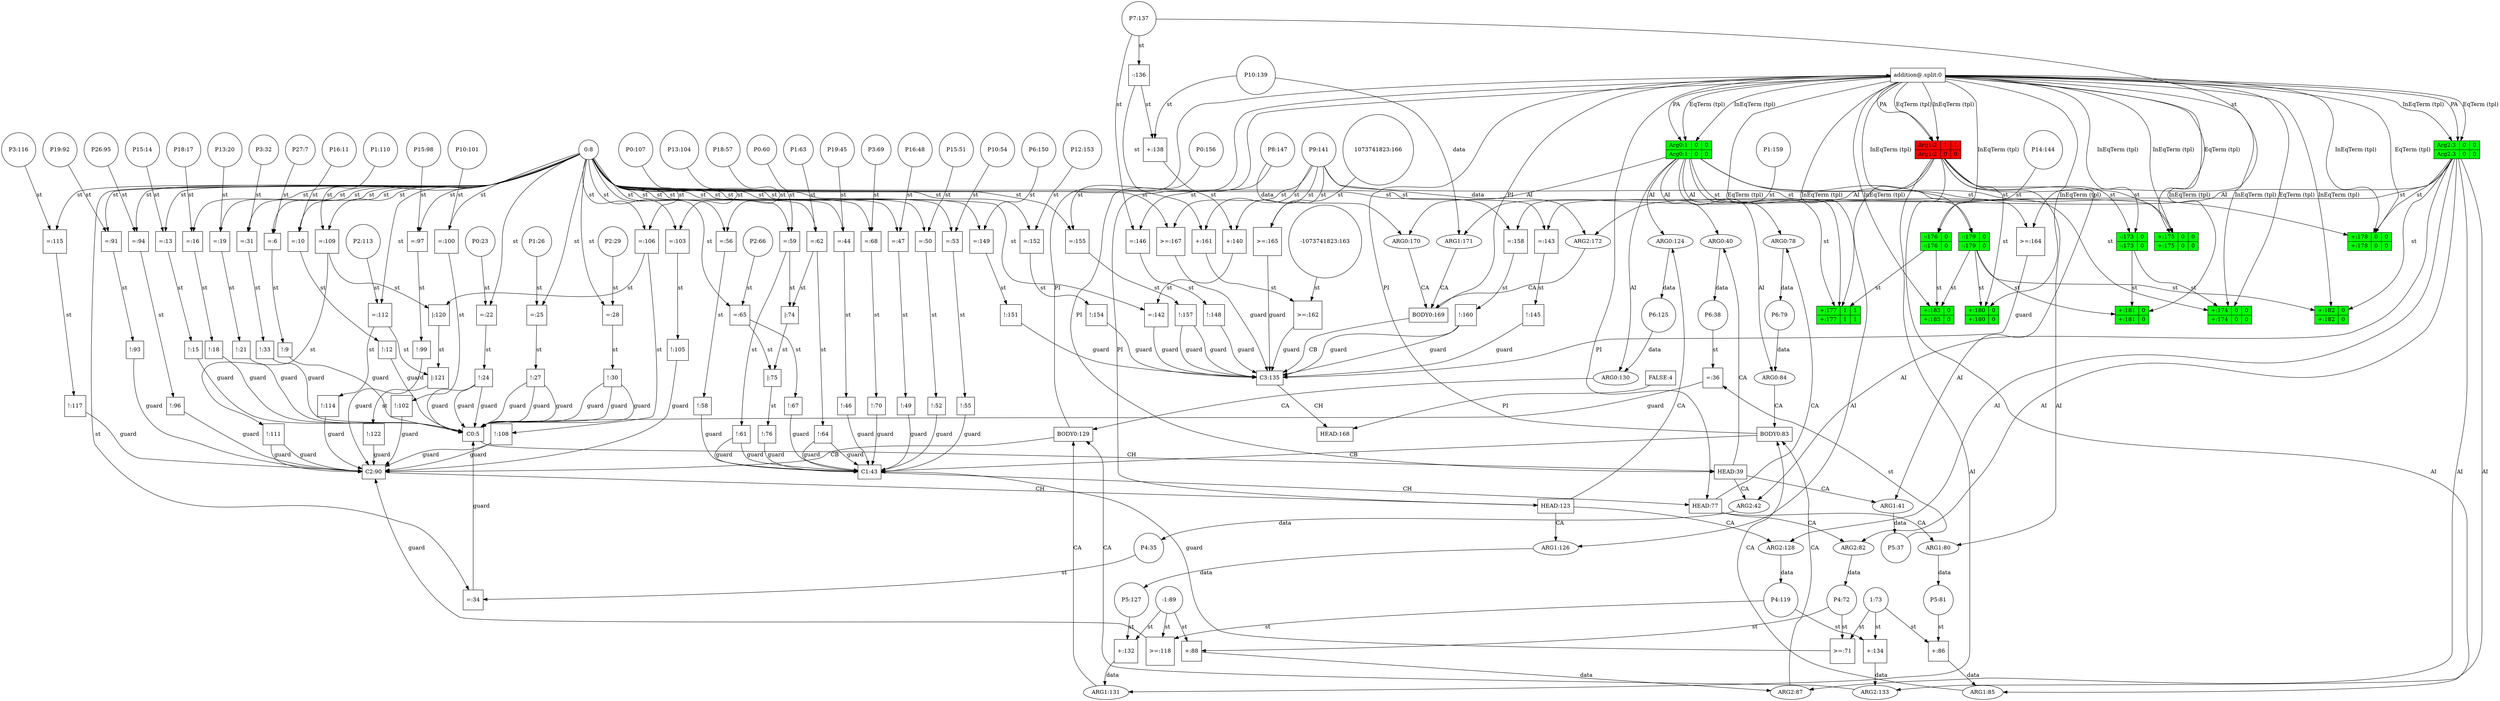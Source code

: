 digraph dag { 
"predicate_0" -> "predicateArgument_0" [label="PA"]
"predicate_0" -> "predicateArgument_1" [label="PA"]
"predicate_0" -> "predicateArgument_2" [label="PA"]
"P27_7" -> "=_6" [label="st"]
"0_8" -> "=_6" [label="st"]
"=_6" -> "!_9" [label="st"]
"!_9" -> "clause_0" [label="guard"]
"P16_11" -> "=_10" [label="st"]
"0_8" -> "=_10" [label="st"]
"=_10" -> "!_12" [label="st"]
"!_12" -> "clause_0" [label="guard"]
"P15_14" -> "=_13" [label="st"]
"0_8" -> "=_13" [label="st"]
"=_13" -> "!_15" [label="st"]
"!_15" -> "clause_0" [label="guard"]
"P18_17" -> "=_16" [label="st"]
"0_8" -> "=_16" [label="st"]
"=_16" -> "!_18" [label="st"]
"!_18" -> "clause_0" [label="guard"]
"P13_20" -> "=_19" [label="st"]
"0_8" -> "=_19" [label="st"]
"=_19" -> "!_21" [label="st"]
"!_21" -> "clause_0" [label="guard"]
"P0_23" -> "=_22" [label="st"]
"0_8" -> "=_22" [label="st"]
"=_22" -> "!_24" [label="st"]
"!_24" -> "clause_0" [label="guard"]
"P1_26" -> "=_25" [label="st"]
"0_8" -> "=_25" [label="st"]
"=_25" -> "!_27" [label="st"]
"!_27" -> "clause_0" [label="guard"]
"P2_29" -> "=_28" [label="st"]
"0_8" -> "=_28" [label="st"]
"=_28" -> "!_30" [label="st"]
"!_30" -> "clause_0" [label="guard"]
"P3_32" -> "=_31" [label="st"]
"0_8" -> "=_31" [label="st"]
"=_31" -> "!_33" [label="st"]
"!_33" -> "clause_0" [label="guard"]
"!_24" -> "clause_0" [label="guard"]
"!_27" -> "clause_0" [label="guard"]
"!_30" -> "clause_0" [label="guard"]
"!_24" -> "clause_0" [label="guard"]
"!_27" -> "clause_0" [label="guard"]
"!_30" -> "clause_0" [label="guard"]
"P4_35" -> "=_34" [label="st"]
"0_8" -> "=_34" [label="st"]
"=_34" -> "clause_0" [label="guard"]
"P5_37" -> "=_36" [label="st"]
"P6_38" -> "=_36" [label="st"]
"=_36" -> "clause_0" [label="guard"]
"clause_0" -> "clauseHead_0" [label="CH"]
"predicate_0" -> "clauseHead_0" [label="PI"]
"clauseHead_0" -> "clauseArgument_0" [label="CA"]
"predicateArgument_0" -> "clauseArgument_0" [label="AI"]
"clauseArgument_0" -> "P6_38" [label="data"]
"clauseHead_0" -> "clauseArgument_1" [label="CA"]
"predicateArgument_1" -> "clauseArgument_1" [label="AI"]
"clauseArgument_1" -> "P5_37" [label="data"]
"clauseHead_0" -> "clauseArgument_2" [label="CA"]
"predicateArgument_2" -> "clauseArgument_2" [label="AI"]
"clauseArgument_2" -> "P4_35" [label="data"]
"P19_45" -> "=_44" [label="st"]
"0_8" -> "=_44" [label="st"]
"=_44" -> "!_46" [label="st"]
"!_46" -> "clause_1" [label="guard"]
"P16_48" -> "=_47" [label="st"]
"0_8" -> "=_47" [label="st"]
"=_47" -> "!_49" [label="st"]
"!_49" -> "clause_1" [label="guard"]
"P15_51" -> "=_50" [label="st"]
"0_8" -> "=_50" [label="st"]
"=_50" -> "!_52" [label="st"]
"!_52" -> "clause_1" [label="guard"]
"P10_54" -> "=_53" [label="st"]
"0_8" -> "=_53" [label="st"]
"=_53" -> "!_55" [label="st"]
"!_55" -> "clause_1" [label="guard"]
"P18_57" -> "=_56" [label="st"]
"0_8" -> "=_56" [label="st"]
"=_56" -> "!_58" [label="st"]
"!_58" -> "clause_1" [label="guard"]
"P0_60" -> "=_59" [label="st"]
"0_8" -> "=_59" [label="st"]
"=_59" -> "!_61" [label="st"]
"!_61" -> "clause_1" [label="guard"]
"P1_63" -> "=_62" [label="st"]
"0_8" -> "=_62" [label="st"]
"=_62" -> "!_64" [label="st"]
"!_64" -> "clause_1" [label="guard"]
"P2_66" -> "=_65" [label="st"]
"0_8" -> "=_65" [label="st"]
"=_65" -> "!_67" [label="st"]
"!_67" -> "clause_1" [label="guard"]
"P3_69" -> "=_68" [label="st"]
"0_8" -> "=_68" [label="st"]
"=_68" -> "!_70" [label="st"]
"!_70" -> "clause_1" [label="guard"]
"P4_72" -> ">=_71" [label="st"]
"1_73" -> ">=_71" [label="st"]
">=_71" -> "clause_1" [label="guard"]
"=_59" -> "|_74" [label="st"]
"=_62" -> "|_74" [label="st"]
"|_74" -> "|_75" [label="st"]
"=_65" -> "|_75" [label="st"]
"|_75" -> "!_76" [label="st"]
"!_76" -> "clause_1" [label="guard"]
"!_61" -> "clause_1" [label="guard"]
"!_64" -> "clause_1" [label="guard"]
"clause_1" -> "clauseHead_1" [label="CH"]
"predicate_0" -> "clauseHead_1" [label="PI"]
"clauseHead_1" -> "clauseArgument_3" [label="CA"]
"predicateArgument_0" -> "clauseArgument_3" [label="AI"]
"clauseArgument_3" -> "P6_79" [label="data"]
"clauseHead_1" -> "clauseArgument_4" [label="CA"]
"predicateArgument_1" -> "clauseArgument_4" [label="AI"]
"clauseArgument_4" -> "P5_81" [label="data"]
"clauseHead_1" -> "clauseArgument_5" [label="CA"]
"predicateArgument_2" -> "clauseArgument_5" [label="AI"]
"clauseArgument_5" -> "P4_72" [label="data"]
"clauseBody_0" -> "clause_1" [label="CB"]
"clauseBody_0" -> "predicate_0" [label="PI"]
"clauseArgument_6" -> "clauseBody_0" [label="CA"]
"predicateArgument_0" -> "clauseArgument_6" [label="AI"]
"P6_79" -> "clauseArgument_6" [label="data"]
"clauseArgument_7" -> "clauseBody_0" [label="CA"]
"predicateArgument_1" -> "clauseArgument_7" [label="AI"]
"P5_81" -> "+_86" [label="st"]
"1_73" -> "+_86" [label="st"]
"+_86" -> "clauseArgument_7" [label="data"]
"clauseArgument_8" -> "clauseBody_0" [label="CA"]
"predicateArgument_2" -> "clauseArgument_8" [label="AI"]
"P4_72" -> "+_88" [label="st"]
"-1_89" -> "+_88" [label="st"]
"+_88" -> "clauseArgument_8" [label="data"]
"P19_92" -> "=_91" [label="st"]
"0_8" -> "=_91" [label="st"]
"=_91" -> "!_93" [label="st"]
"!_93" -> "clause_2" [label="guard"]
"P26_95" -> "=_94" [label="st"]
"0_8" -> "=_94" [label="st"]
"=_94" -> "!_96" [label="st"]
"!_96" -> "clause_2" [label="guard"]
"P15_98" -> "=_97" [label="st"]
"0_8" -> "=_97" [label="st"]
"=_97" -> "!_99" [label="st"]
"!_99" -> "clause_2" [label="guard"]
"P10_101" -> "=_100" [label="st"]
"0_8" -> "=_100" [label="st"]
"=_100" -> "!_102" [label="st"]
"!_102" -> "clause_2" [label="guard"]
"P13_104" -> "=_103" [label="st"]
"0_8" -> "=_103" [label="st"]
"=_103" -> "!_105" [label="st"]
"!_105" -> "clause_2" [label="guard"]
"P0_107" -> "=_106" [label="st"]
"0_8" -> "=_106" [label="st"]
"=_106" -> "!_108" [label="st"]
"!_108" -> "clause_2" [label="guard"]
"P1_110" -> "=_109" [label="st"]
"0_8" -> "=_109" [label="st"]
"=_109" -> "!_111" [label="st"]
"!_111" -> "clause_2" [label="guard"]
"P2_113" -> "=_112" [label="st"]
"0_8" -> "=_112" [label="st"]
"=_112" -> "!_114" [label="st"]
"!_114" -> "clause_2" [label="guard"]
"P3_116" -> "=_115" [label="st"]
"0_8" -> "=_115" [label="st"]
"=_115" -> "!_117" [label="st"]
"!_117" -> "clause_2" [label="guard"]
"-1_89" -> ">=_118" [label="st"]
"P4_119" -> ">=_118" [label="st"]
">=_118" -> "clause_2" [label="guard"]
"!_108" -> "clause_2" [label="guard"]
"!_111" -> "clause_2" [label="guard"]
"=_106" -> "|_120" [label="st"]
"=_109" -> "|_120" [label="st"]
"|_120" -> "|_121" [label="st"]
"=_112" -> "|_121" [label="st"]
"|_121" -> "!_122" [label="st"]
"!_122" -> "clause_2" [label="guard"]
"clause_2" -> "clauseHead_2" [label="CH"]
"predicate_0" -> "clauseHead_2" [label="PI"]
"clauseHead_2" -> "clauseArgument_9" [label="CA"]
"predicateArgument_0" -> "clauseArgument_9" [label="AI"]
"clauseArgument_9" -> "P6_125" [label="data"]
"clauseHead_2" -> "clauseArgument_10" [label="CA"]
"predicateArgument_1" -> "clauseArgument_10" [label="AI"]
"clauseArgument_10" -> "P5_127" [label="data"]
"clauseHead_2" -> "clauseArgument_11" [label="CA"]
"predicateArgument_2" -> "clauseArgument_11" [label="AI"]
"clauseArgument_11" -> "P4_119" [label="data"]
"clauseBody_1" -> "clause_2" [label="CB"]
"clauseBody_1" -> "predicate_0" [label="PI"]
"clauseArgument_12" -> "clauseBody_1" [label="CA"]
"predicateArgument_0" -> "clauseArgument_12" [label="AI"]
"P6_125" -> "clauseArgument_12" [label="data"]
"clauseArgument_13" -> "clauseBody_1" [label="CA"]
"predicateArgument_1" -> "clauseArgument_13" [label="AI"]
"P5_127" -> "+_132" [label="st"]
"-1_89" -> "+_132" [label="st"]
"+_132" -> "clauseArgument_13" [label="data"]
"clauseArgument_14" -> "clauseBody_1" [label="CA"]
"predicateArgument_2" -> "clauseArgument_14" [label="AI"]
"P4_119" -> "+_134" [label="st"]
"1_73" -> "+_134" [label="st"]
"+_134" -> "clauseArgument_14" [label="data"]
"P7_137" -> "-_136" [label="st"]
"P10_139" -> "+_138" [label="st"]
"-_136" -> "+_138" [label="st"]
"+_138" -> "+_140" [label="st"]
"P9_141" -> "+_140" [label="st"]
"+_140" -> "=_142" [label="st"]
"0_8" -> "=_142" [label="st"]
"=_142" -> "clause_3" [label="guard"]
"P14_144" -> "=_143" [label="st"]
"0_8" -> "=_143" [label="st"]
"=_143" -> "!_145" [label="st"]
"!_145" -> "clause_3" [label="guard"]
"P7_137" -> "=_146" [label="st"]
"P8_147" -> "=_146" [label="st"]
"=_146" -> "!_148" [label="st"]
"!_148" -> "clause_3" [label="guard"]
"P6_150" -> "=_149" [label="st"]
"0_8" -> "=_149" [label="st"]
"=_149" -> "!_151" [label="st"]
"!_151" -> "clause_3" [label="guard"]
"P12_153" -> "=_152" [label="st"]
"0_8" -> "=_152" [label="st"]
"=_152" -> "!_154" [label="st"]
"!_154" -> "clause_3" [label="guard"]
"P0_156" -> "=_155" [label="st"]
"0_8" -> "=_155" [label="st"]
"=_155" -> "!_157" [label="st"]
"!_157" -> "clause_3" [label="guard"]
"P1_159" -> "=_158" [label="st"]
"0_8" -> "=_158" [label="st"]
"=_158" -> "!_160" [label="st"]
"!_160" -> "clause_3" [label="guard"]
"-_136" -> "+_161" [label="st"]
"P9_141" -> "+_161" [label="st"]
"+_161" -> ">=_162" [label="st"]
"-1073741823_163" -> ">=_162" [label="st"]
">=_162" -> "clause_3" [label="guard"]
"P7_137" -> ">=_164" [label="st"]
"P9_141" -> ">=_164" [label="st"]
">=_164" -> "clause_3" [label="guard"]
"1073741823_166" -> ">=_165" [label="st"]
"P9_141" -> ">=_165" [label="st"]
">=_165" -> "clause_3" [label="guard"]
"P9_141" -> ">=_167" [label="st"]
"0_8" -> ">=_167" [label="st"]
">=_167" -> "clause_3" [label="guard"]
"!_157" -> "clause_3" [label="guard"]
"!_160" -> "clause_3" [label="guard"]
"clause_3" -> "clauseHead_3" [label="CH"]
"FALSE" -> "clauseHead_3" [label="PI"]
"clauseBody_2" -> "clause_3" [label="CB"]
"clauseBody_2" -> "predicate_0" [label="PI"]
"clauseArgument_15" -> "clauseBody_2" [label="CA"]
"predicateArgument_0" -> "clauseArgument_15" [label="AI"]
"P8_147" -> "clauseArgument_15" [label="data"]
"clauseArgument_16" -> "clauseBody_2" [label="CA"]
"predicateArgument_1" -> "clauseArgument_16" [label="AI"]
"P10_139" -> "clauseArgument_16" [label="data"]
"clauseArgument_17" -> "clauseBody_2" [label="CA"]
"predicateArgument_2" -> "clauseArgument_17" [label="AI"]
"P9_141" -> "clauseArgument_17" [label="data"]
"predicateArgument_1" -> "-_173" [label="st"]
"predicateArgument_0" -> "+_174" [label="st"]
"-_173" -> "+_174" [label="st"]
"predicateArgument_0" -> "+_175" [label="st"]
"predicateArgument_1" -> "+_175" [label="st"]
"predicateArgument_2" -> "-_176" [label="st"]
"predicateArgument_0" -> "+_177" [label="st"]
"-_176" -> "+_177" [label="st"]
"predicateArgument_0" -> "+_178" [label="st"]
"predicateArgument_2" -> "+_178" [label="st"]
"predicateArgument_0" -> "-_179" [label="st"]
"predicateArgument_1" -> "+_180" [label="st"]
"-_179" -> "+_180" [label="st"]
"-_179" -> "+_181" [label="st"]
"-_173" -> "+_181" [label="st"]
"predicateArgument_2" -> "+_182" [label="st"]
"-_179" -> "+_182" [label="st"]
"-_179" -> "+_183" [label="st"]
"-_176" -> "+_183" [label="st"]
"predicate_0" -> "predicateArgument_0" [label="EqTerm (tpl)"]
"predicate_0" -> "predicateArgument_1" [label="EqTerm (tpl)"]
"predicate_0" -> "predicateArgument_2" [label="EqTerm (tpl)"]
"predicate_0" -> "+_174" [label="EqTerm (tpl)"]
"predicate_0" -> "+_175" [label="EqTerm (tpl)"]
"predicate_0" -> "+_177" [label="EqTerm (tpl)"]
"predicate_0" -> "+_178" [label="EqTerm (tpl)"]
"predicate_0" -> "predicateArgument_0" [label="InEqTerm (tpl)"]
"predicate_0" -> "predicateArgument_1" [label="InEqTerm (tpl)"]
"predicate_0" -> "predicateArgument_2" [label="InEqTerm (tpl)"]
"predicate_0" -> "-_179" [label="InEqTerm (tpl)"]
"predicate_0" -> "-_173" [label="InEqTerm (tpl)"]
"predicate_0" -> "-_176" [label="InEqTerm (tpl)"]
"predicate_0" -> "+_174" [label="InEqTerm (tpl)"]
"predicate_0" -> "+_180" [label="InEqTerm (tpl)"]
"predicate_0" -> "+_175" [label="InEqTerm (tpl)"]
"predicate_0" -> "+_181" [label="InEqTerm (tpl)"]
"predicate_0" -> "+_177" [label="InEqTerm (tpl)"]
"predicate_0" -> "+_182" [label="InEqTerm (tpl)"]
"predicate_0" -> "+_178" [label="InEqTerm (tpl)"]
"predicate_0" -> "+_183" [label="InEqTerm (tpl)"]
"=_34" [label="=:34" nodeName="=_34" class=operator shape="square" color=black fillcolor=white style=filled];
"+_177"[  color=black fillcolor=green style=filled shape=record label="{{+:177|1|1}|{+:177|1|1}}"];
"!_70" [label="!:70" nodeName="!_70" class=operator shape="square" color=black fillcolor=white style=filled];
"!_67" [label="!:67" nodeName="!_67" class=operator shape="square" color=black fillcolor=white style=filled];
">=_162" [label=">=:162" nodeName=">=_162" class=operator shape="square" color=black fillcolor=white style=filled];
"P15_98" [label="P15:98" nodeName="P15_98" class=symbolicConstant shape="circle" color=black fillcolor=white style=filled];
"1073741823_166" [label="1073741823:166" nodeName="1073741823_166" class=constant shape="circle" color=black fillcolor=white style=filled];
"clauseArgument_0" [label="ARG0:40" nodeName="clauseArgument_0" class=clauseArgument shape="ellipse" color=black fillcolor=white style=filled];
"P4_35" [label="P4:35" nodeName="P4_35" class=symbolicConstant shape="circle" color=black fillcolor=white style=filled];
"clauseArgument_10" [label="ARG1:126" nodeName="clauseArgument_10" class=clauseArgument shape="ellipse" color=black fillcolor=white style=filled];
"clauseHead_3" [label="HEAD:168" nodeName="clauseHead_3" class=clauseHead shape="box" color=black fillcolor=white style=filled];
"P6_150" [label="P6:150" nodeName="P6_150" class=symbolicConstant shape="circle" color=black fillcolor=white style=filled];
"=_6" [label="=:6" nodeName="=_6" class=operator shape="square" color=black fillcolor=white style=filled];
"!_18" [label="!:18" nodeName="!_18" class=operator shape="square" color=black fillcolor=white style=filled];
"=_112" [label="=:112" nodeName="=_112" class=operator shape="square" color=black fillcolor=white style=filled];
"=_152" [label="=:152" nodeName="=_152" class=operator shape="square" color=black fillcolor=white style=filled];
"=_56" [label="=:56" nodeName="=_56" class=operator shape="square" color=black fillcolor=white style=filled];
"clauseArgument_6" [label="ARG0:84" nodeName="clauseArgument_6" class=clauseArgument shape="ellipse" color=black fillcolor=white style=filled];
"!_12" [label="!:12" nodeName="!_12" class=operator shape="square" color=black fillcolor=white style=filled];
"=_62" [label="=:62" nodeName="=_62" class=operator shape="square" color=black fillcolor=white style=filled];
"P2_29" [label="P2:29" nodeName="P2_29" class=symbolicConstant shape="circle" color=black fillcolor=white style=filled];
"P18_17" [label="P18:17" nodeName="P18_17" class=symbolicConstant shape="circle" color=black fillcolor=white style=filled];
"clauseHead_0" [label="HEAD:39" nodeName="clauseHead_0" class=clauseHead shape="box" color=black fillcolor=white style=filled];
">=_71" [label=">=:71" nodeName=">=_71" class=operator shape="square" color=black fillcolor=white style=filled];
"!_114" [label="!:114" nodeName="!_114" class=operator shape="square" color=black fillcolor=white style=filled];
"!_30" [label="!:30" nodeName="!_30" class=operator shape="square" color=black fillcolor=white style=filled];
"clauseArgument_13" [label="ARG1:131" nodeName="clauseArgument_13" class=clauseArgument shape="ellipse" color=black fillcolor=white style=filled];
"+_88" [label="+:88" nodeName="+_88" class=operator shape="square" color=black fillcolor=white style=filled];
"clauseArgument_3" [label="ARG0:78" nodeName="clauseArgument_3" class=clauseArgument shape="ellipse" color=black fillcolor=white style=filled];
"|_121" [label="|:121" nodeName="|_121" class=operator shape="square" color=black fillcolor=white style=filled];
"clause_2" [label="C2:90" nodeName="clause_2" class=clause shape="box" color=black fillcolor=white style=filled];
"=_158" [label="=:158" nodeName="=_158" class=operator shape="square" color=black fillcolor=white style=filled];
"=_94" [label="=:94" nodeName="=_94" class=operator shape="square" color=black fillcolor=white style=filled];
"clauseBody_2" [label="BODY0:169" nodeName="clauseBody_2" class=clauseBody shape="box" color=black fillcolor=white style=filled];
"+_181"[  color=black fillcolor=green style=filled shape=record label="{{+:181|0}|{+:181|0}}"];
"P16_48" [label="P16:48" nodeName="P16_48" class=symbolicConstant shape="circle" color=black fillcolor=white style=filled];
"!_117" [label="!:117" nodeName="!_117" class=operator shape="square" color=black fillcolor=white style=filled];
"!_52" [label="!:52" nodeName="!_52" class=operator shape="square" color=black fillcolor=white style=filled];
"+_140" [label="+:140" nodeName="+_140" class=operator shape="square" color=black fillcolor=white style=filled];
"P2_113" [label="P2:113" nodeName="P2_113" class=symbolicConstant shape="circle" color=black fillcolor=white style=filled];
"+_86" [label="+:86" nodeName="+_86" class=operator shape="square" color=black fillcolor=white style=filled];
"clauseArgument_5" [label="ARG2:82" nodeName="clauseArgument_5" class=clauseArgument shape="ellipse" color=black fillcolor=white style=filled];
"predicateArgument_0"[  color=black fillcolor=green style=filled shape=record label="{{Arg0:1|0|0}|{Arg0:1|0|0}}"];
"!_93" [label="!:93" nodeName="!_93" class=operator shape="square" color=black fillcolor=white style=filled];
"clause_1" [label="C1:43" nodeName="clause_1" class=clause shape="box" color=black fillcolor=white style=filled];
"clauseArgument_1" [label="ARG1:41" nodeName="clauseArgument_1" class=clauseArgument shape="ellipse" color=black fillcolor=white style=filled];
"P16_11" [label="P16:11" nodeName="P16_11" class=symbolicConstant shape="circle" color=black fillcolor=white style=filled];
"P0_107" [label="P0:107" nodeName="P0_107" class=symbolicConstant shape="circle" color=black fillcolor=white style=filled];
"P4_72" [label="P4:72" nodeName="P4_72" class=symbolicConstant shape="circle" color=black fillcolor=white style=filled];
"clauseHead_2" [label="HEAD:123" nodeName="clauseHead_2" class=clauseHead shape="box" color=black fillcolor=white style=filled];
"=_100" [label="=:100" nodeName="=_100" class=operator shape="square" color=black fillcolor=white style=filled];
"=_19" [label="=:19" nodeName="=_19" class=operator shape="square" color=black fillcolor=white style=filled];
"clauseArgument_9" [label="ARG0:124" nodeName="clauseArgument_9" class=clauseArgument shape="ellipse" color=black fillcolor=white style=filled];
"|_74" [label="|:74" nodeName="|_74" class=operator shape="square" color=black fillcolor=white style=filled];
"+_178"[  color=black fillcolor=green style=filled shape=record label="{{+:178|0|0}|{+:178|0|0}}"];
"clauseArgument_17" [label="ARG2:172" nodeName="clauseArgument_17" class=clauseArgument shape="ellipse" color=black fillcolor=white style=filled];
"P4_119" [label="P4:119" nodeName="P4_119" class=symbolicConstant shape="circle" color=black fillcolor=white style=filled];
"clauseArgument_12" [label="ARG0:130" nodeName="clauseArgument_12" class=clauseArgument shape="ellipse" color=black fillcolor=white style=filled];
"!_157" [label="!:157" nodeName="!_157" class=operator shape="square" color=black fillcolor=white style=filled];
"!_55" [label="!:55" nodeName="!_55" class=operator shape="square" color=black fillcolor=white style=filled];
"!_151" [label="!:151" nodeName="!_151" class=operator shape="square" color=black fillcolor=white style=filled];
"P8_147" [label="P8:147" nodeName="P8_147" class=symbolicConstant shape="circle" color=black fillcolor=white style=filled];
"P14_144" [label="P14:144" nodeName="P14_144" class=symbolicConstant shape="circle" color=black fillcolor=white style=filled];
"+_134" [label="+:134" nodeName="+_134" class=operator shape="square" color=black fillcolor=white style=filled];
"!_102" [label="!:102" nodeName="!_102" class=operator shape="square" color=black fillcolor=white style=filled];
"P18_57" [label="P18:57" nodeName="P18_57" class=symbolicConstant shape="circle" color=black fillcolor=white style=filled];
"+_174"[  color=black fillcolor=green style=filled shape=record label="{{+:174|0|0}|{+:174|0|0}}"];
"=_149" [label="=:149" nodeName="=_149" class=operator shape="square" color=black fillcolor=white style=filled];
"!_96" [label="!:96" nodeName="!_96" class=operator shape="square" color=black fillcolor=white style=filled];
"clause_0" [label="C0:5" nodeName="clause_0" class=clause shape="box" color=black fillcolor=white style=filled];
"!_99" [label="!:99" nodeName="!_99" class=operator shape="square" color=black fillcolor=white style=filled];
"clauseArgument_16" [label="ARG1:171" nodeName="clauseArgument_16" class=clauseArgument shape="ellipse" color=black fillcolor=white style=filled];
"=_103" [label="=:103" nodeName="=_103" class=operator shape="square" color=black fillcolor=white style=filled];
"=_59" [label="=:59" nodeName="=_59" class=operator shape="square" color=black fillcolor=white style=filled];
"!_33" [label="!:33" nodeName="!_33" class=operator shape="square" color=black fillcolor=white style=filled];
"-_176"[  color=black fillcolor=green style=filled shape=record label="{{-:176|0}|{-:176|0}}"];
">=_118" [label=">=:118" nodeName=">=_118" class=operator shape="square" color=black fillcolor=white style=filled];
"+_180"[  color=black fillcolor=green style=filled shape=record label="{{+:180|0}|{+:180|0}}"];
"P9_141" [label="P9:141" nodeName="P9_141" class=symbolicConstant shape="circle" color=black fillcolor=white style=filled];
"!_58" [label="!:58" nodeName="!_58" class=operator shape="square" color=black fillcolor=white style=filled];
"=_16" [label="=:16" nodeName="=_16" class=operator shape="square" color=black fillcolor=white style=filled];
"-_179"[  color=black fillcolor=green style=filled shape=record label="{{-:179|0}|{-:179|0}}"];
"=_109" [label="=:109" nodeName="=_109" class=operator shape="square" color=black fillcolor=white style=filled];
"!_122" [label="!:122" nodeName="!_122" class=operator shape="square" color=black fillcolor=white style=filled];
"=_31" [label="=:31" nodeName="=_31" class=operator shape="square" color=black fillcolor=white style=filled];
"FALSE" [label="FALSE:4" nodeName="FALSE" class=FALSE shape="box" color=black fillcolor=white style=filled];
"=_68" [label="=:68" nodeName="=_68" class=operator shape="square" color=black fillcolor=white style=filled];
"=_44" [label="=:44" nodeName="=_44" class=operator shape="square" color=black fillcolor=white style=filled];
"=_155" [label="=:155" nodeName="=_155" class=operator shape="square" color=black fillcolor=white style=filled];
"clauseArgument_4" [label="ARG1:80" nodeName="clauseArgument_4" class=clauseArgument shape="ellipse" color=black fillcolor=white style=filled];
"clauseHead_1" [label="HEAD:77" nodeName="clauseHead_1" class=clauseHead shape="box" color=black fillcolor=white style=filled];
"!_105" [label="!:105" nodeName="!_105" class=operator shape="square" color=black fillcolor=white style=filled];
"P1_110" [label="P1:110" nodeName="P1_110" class=symbolicConstant shape="circle" color=black fillcolor=white style=filled];
"+_175"[  color=black fillcolor=green style=filled shape=record label="{{+:175|0|0}|{+:175|0|0}}"];
"=_13" [label="=:13" nodeName="=_13" class=operator shape="square" color=black fillcolor=white style=filled];
">=_165" [label=">=:165" nodeName=">=_165" class=operator shape="square" color=black fillcolor=white style=filled];
"=_22" [label="=:22" nodeName="=_22" class=operator shape="square" color=black fillcolor=white style=filled];
"predicate_0" [label="addition@.split:0" nodeName="predicate_0" class=predicateName shape="box" color=black fillcolor=white style=filled];
"P3_69" [label="P3:69" nodeName="P3_69" class=symbolicConstant shape="circle" color=black fillcolor=white style=filled];
"predicateArgument_1"[  color=black fillcolor=red style=filled shape=record label="{{Arg1:2|1|1}|{Arg1:2|0|0}}"];
"clauseArgument_11" [label="ARG2:128" nodeName="clauseArgument_11" class=clauseArgument shape="ellipse" color=black fillcolor=white style=filled];
"!_24" [label="!:24" nodeName="!_24" class=operator shape="square" color=black fillcolor=white style=filled];
"P7_137" [label="P7:137" nodeName="P7_137" class=symbolicConstant shape="circle" color=black fillcolor=white style=filled];
"P15_14" [label="P15:14" nodeName="P15_14" class=symbolicConstant shape="circle" color=black fillcolor=white style=filled];
"clauseArgument_8" [label="ARG2:87" nodeName="clauseArgument_8" class=clauseArgument shape="ellipse" color=black fillcolor=white style=filled];
"P15_51" [label="P15:51" nodeName="P15_51" class=symbolicConstant shape="circle" color=black fillcolor=white style=filled];
">=_164" [label=">=:164" nodeName=">=_164" class=operator shape="square" color=black fillcolor=white style=filled];
"P3_116" [label="P3:116" nodeName="P3_116" class=symbolicConstant shape="circle" color=black fillcolor=white style=filled];
"P3_32" [label="P3:32" nodeName="P3_32" class=symbolicConstant shape="circle" color=black fillcolor=white style=filled];
"+_138" [label="+:138" nodeName="+_138" class=operator shape="square" color=black fillcolor=white style=filled];
"=_10" [label="=:10" nodeName="=_10" class=operator shape="square" color=black fillcolor=white style=filled];
"P10_139" [label="P10:139" nodeName="P10_139" class=symbolicConstant shape="circle" color=black fillcolor=white style=filled];
"clauseBody_0" [label="BODY0:83" nodeName="clauseBody_0" class=clauseBody shape="box" color=black fillcolor=white style=filled];
"+_161" [label="+:161" nodeName="+_161" class=operator shape="square" color=black fillcolor=white style=filled];
"clauseArgument_15" [label="ARG0:170" nodeName="clauseArgument_15" class=clauseArgument shape="ellipse" color=black fillcolor=white style=filled];
"P0_23" [label="P0:23" nodeName="P0_23" class=symbolicConstant shape="circle" color=black fillcolor=white style=filled];
"=_28" [label="=:28" nodeName="=_28" class=operator shape="square" color=black fillcolor=white style=filled];
"!_160" [label="!:160" nodeName="!_160" class=operator shape="square" color=black fillcolor=white style=filled];
"=_36" [label="=:36" nodeName="=_36" class=operator shape="square" color=black fillcolor=white style=filled];
"!_145" [label="!:145" nodeName="!_145" class=operator shape="square" color=black fillcolor=white style=filled];
"=_91" [label="=:91" nodeName="=_91" class=operator shape="square" color=black fillcolor=white style=filled];
"=_106" [label="=:106" nodeName="=_106" class=operator shape="square" color=black fillcolor=white style=filled];
"+_183"[  color=black fillcolor=green style=filled shape=record label="{{+:183|0}|{+:183|0}}"];
"-_136" [label="-:136" nodeName="-_136" class=operator shape="square" color=black fillcolor=white style=filled];
"=_115" [label="=:115" nodeName="=_115" class=operator shape="square" color=black fillcolor=white style=filled];
"!_27" [label="!:27" nodeName="!_27" class=operator shape="square" color=black fillcolor=white style=filled];
"!_76" [label="!:76" nodeName="!_76" class=operator shape="square" color=black fillcolor=white style=filled];
"P10_54" [label="P10:54" nodeName="P10_54" class=symbolicConstant shape="circle" color=black fillcolor=white style=filled];
"=_47" [label="=:47" nodeName="=_47" class=operator shape="square" color=black fillcolor=white style=filled];
"!_108" [label="!:108" nodeName="!_108" class=operator shape="square" color=black fillcolor=white style=filled];
"P19_45" [label="P19:45" nodeName="P19_45" class=symbolicConstant shape="circle" color=black fillcolor=white style=filled];
"=_143" [label="=:143" nodeName="=_143" class=operator shape="square" color=black fillcolor=white style=filled];
"P27_7" [label="P27:7" nodeName="P27_7" class=symbolicConstant shape="circle" color=black fillcolor=white style=filled];
"=_50" [label="=:50" nodeName="=_50" class=operator shape="square" color=black fillcolor=white style=filled];
"P5_127" [label="P5:127" nodeName="P5_127" class=symbolicConstant shape="circle" color=black fillcolor=white style=filled];
"!_154" [label="!:154" nodeName="!_154" class=operator shape="square" color=black fillcolor=white style=filled];
"!_111" [label="!:111" nodeName="!_111" class=operator shape="square" color=black fillcolor=white style=filled];
"!_49" [label="!:49" nodeName="!_49" class=operator shape="square" color=black fillcolor=white style=filled];
"P6_125" [label="P6:125" nodeName="P6_125" class=symbolicConstant shape="circle" color=black fillcolor=white style=filled];
"P12_153" [label="P12:153" nodeName="P12_153" class=symbolicConstant shape="circle" color=black fillcolor=white style=filled];
"|_120" [label="|:120" nodeName="|_120" class=operator shape="square" color=black fillcolor=white style=filled];
"!_148" [label="!:148" nodeName="!_148" class=operator shape="square" color=black fillcolor=white style=filled];
"P5_37" [label="P5:37" nodeName="P5_37" class=symbolicConstant shape="circle" color=black fillcolor=white style=filled];
"P1_26" [label="P1:26" nodeName="P1_26" class=symbolicConstant shape="circle" color=black fillcolor=white style=filled];
"P13_104" [label="P13:104" nodeName="P13_104" class=symbolicConstant shape="circle" color=black fillcolor=white style=filled];
"=_25" [label="=:25" nodeName="=_25" class=operator shape="square" color=black fillcolor=white style=filled];
"P10_101" [label="P10:101" nodeName="P10_101" class=symbolicConstant shape="circle" color=black fillcolor=white style=filled];
"P1_159" [label="P1:159" nodeName="P1_159" class=symbolicConstant shape="circle" color=black fillcolor=white style=filled];
"|_75" [label="|:75" nodeName="|_75" class=operator shape="square" color=black fillcolor=white style=filled];
"-1_89" [label="-1:89" nodeName="-1_89" class=constant shape="circle" color=black fillcolor=white style=filled];
"predicateArgument_2"[  color=black fillcolor=green style=filled shape=record label="{{Arg2:3|0|0}|{Arg2:3|0|0}}"];
"P1_63" [label="P1:63" nodeName="P1_63" class=symbolicConstant shape="circle" color=black fillcolor=white style=filled];
"-1073741823_163" [label="-1073741823:163" nodeName="-1073741823_163" class=constant shape="circle" color=black fillcolor=white style=filled];
"P13_20" [label="P13:20" nodeName="P13_20" class=symbolicConstant shape="circle" color=black fillcolor=white style=filled];
"!_61" [label="!:61" nodeName="!_61" class=operator shape="square" color=black fillcolor=white style=filled];
"clause_3" [label="C3:135" nodeName="clause_3" class=clause shape="box" color=black fillcolor=white style=filled];
"!_9" [label="!:9" nodeName="!_9" class=operator shape="square" color=black fillcolor=white style=filled];
"P26_95" [label="P26:95" nodeName="P26_95" class=symbolicConstant shape="circle" color=black fillcolor=white style=filled];
"+_182"[  color=black fillcolor=green style=filled shape=record label="{{+:182|0}|{+:182|0}}"];
"clauseArgument_2" [label="ARG2:42" nodeName="clauseArgument_2" class=clauseArgument shape="ellipse" color=black fillcolor=white style=filled];
"clauseArgument_14" [label="ARG2:133" nodeName="clauseArgument_14" class=clauseArgument shape="ellipse" color=black fillcolor=white style=filled];
"P2_66" [label="P2:66" nodeName="P2_66" class=symbolicConstant shape="circle" color=black fillcolor=white style=filled];
"clauseArgument_7" [label="ARG1:85" nodeName="clauseArgument_7" class=clauseArgument shape="ellipse" color=black fillcolor=white style=filled];
"1_73" [label="1:73" nodeName="1_73" class=constant shape="circle" color=black fillcolor=white style=filled];
"P0_156" [label="P0:156" nodeName="P0_156" class=symbolicConstant shape="circle" color=black fillcolor=white style=filled];
"=_146" [label="=:146" nodeName="=_146" class=operator shape="square" color=black fillcolor=white style=filled];
"!_46" [label="!:46" nodeName="!_46" class=operator shape="square" color=black fillcolor=white style=filled];
"P19_92" [label="P19:92" nodeName="P19_92" class=symbolicConstant shape="circle" color=black fillcolor=white style=filled];
"=_53" [label="=:53" nodeName="=_53" class=operator shape="square" color=black fillcolor=white style=filled];
"=_65" [label="=:65" nodeName="=_65" class=operator shape="square" color=black fillcolor=white style=filled];
"P6_79" [label="P6:79" nodeName="P6_79" class=symbolicConstant shape="circle" color=black fillcolor=white style=filled];
"=_97" [label="=:97" nodeName="=_97" class=operator shape="square" color=black fillcolor=white style=filled];
"P5_81" [label="P5:81" nodeName="P5_81" class=symbolicConstant shape="circle" color=black fillcolor=white style=filled];
"!_64" [label="!:64" nodeName="!_64" class=operator shape="square" color=black fillcolor=white style=filled];
"!_15" [label="!:15" nodeName="!_15" class=operator shape="square" color=black fillcolor=white style=filled];
">=_167" [label=">=:167" nodeName=">=_167" class=operator shape="square" color=black fillcolor=white style=filled];
"P0_60" [label="P0:60" nodeName="P0_60" class=symbolicConstant shape="circle" color=black fillcolor=white style=filled];
"0_8" [label="0:8" nodeName="0_8" class=constant shape="circle" color=black fillcolor=white style=filled];
"clauseBody_1" [label="BODY0:129" nodeName="clauseBody_1" class=clauseBody shape="box" color=black fillcolor=white style=filled];
"P6_38" [label="P6:38" nodeName="P6_38" class=symbolicConstant shape="circle" color=black fillcolor=white style=filled];
"=_142" [label="=:142" nodeName="=_142" class=operator shape="square" color=black fillcolor=white style=filled];
"!_21" [label="!:21" nodeName="!_21" class=operator shape="square" color=black fillcolor=white style=filled];
"+_132" [label="+:132" nodeName="+_132" class=operator shape="square" color=black fillcolor=white style=filled];
"-_173"[  color=black fillcolor=green style=filled shape=record label="{{-:173|0}|{-:173|0}}"];
}

